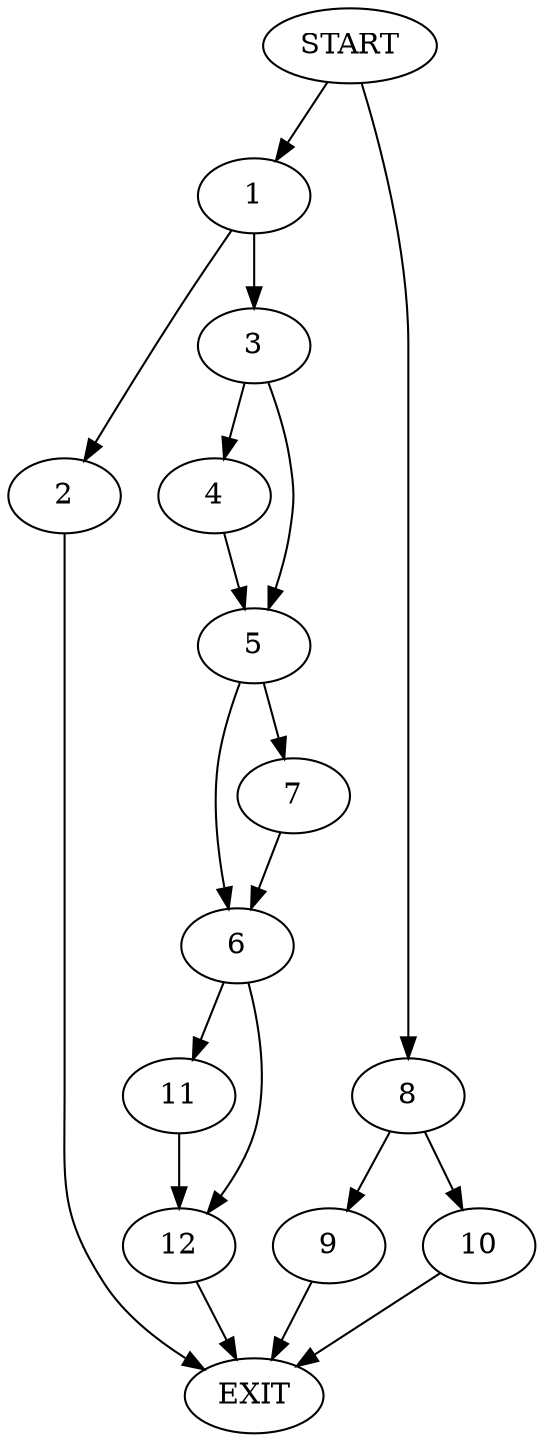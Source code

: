 digraph {
0 [label="START"]
13 [label="EXIT"]
0 -> 1
1 -> 2
1 -> 3
2 -> 13
3 -> 4
3 -> 5
5 -> 6
5 -> 7
4 -> 5
0 -> 8
8 -> 9
8 -> 10
9 -> 13
10 -> 13
7 -> 6
6 -> 11
6 -> 12
11 -> 12
12 -> 13
}

